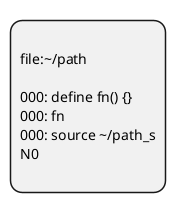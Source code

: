 @startmindmap

' ' STANDART DGM -------- start --------
*:
file:\~/path

000: define fn() {}
000: fn 
000: source \~/path_s
N0
;


' **:define: fn() {
'     any_act
' }
' N0
' ;

' **:exec: fn
' N0
' ;

' ***:any_act
' N0
' ;

' **:source: \~/path_s
' N0
' ;

' ***:
' file:\~/path_s

' 000: define fn() {}
' 000: fn 
' 000: source \~/path_s
' N0
' ;

' ' STANDART DGM -------- end --------

@endmindmap